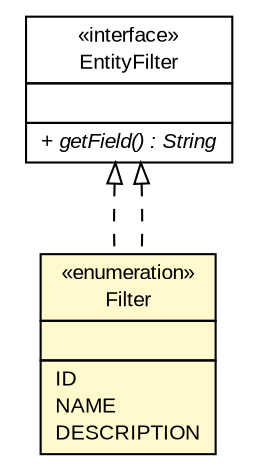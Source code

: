 #!/usr/local/bin/dot
#
# Class diagram 
# Generated by UMLGraph version R5_6-24-gf6e263 (http://www.umlgraph.org/)
#

digraph G {
	edge [fontname="arial",fontsize=10,labelfontname="arial",labelfontsize=10];
	node [fontname="arial",fontsize=10,shape=plaintext];
	nodesep=0.25;
	ranksep=0.5;
	// gov.sandia.cf.model.PIRTAdequacyColumnGuideline.Filter
	c313492 [label=<<table title="gov.sandia.cf.model.PIRTAdequacyColumnGuideline.Filter" border="0" cellborder="1" cellspacing="0" cellpadding="2" port="p" bgcolor="lemonChiffon" href="./PIRTAdequacyColumnGuideline.Filter.html">
		<tr><td><table border="0" cellspacing="0" cellpadding="1">
<tr><td align="center" balign="center"> &#171;enumeration&#187; </td></tr>
<tr><td align="center" balign="center"> Filter </td></tr>
		</table></td></tr>
		<tr><td><table border="0" cellspacing="0" cellpadding="1">
<tr><td align="left" balign="left">  </td></tr>
		</table></td></tr>
		<tr><td><table border="0" cellspacing="0" cellpadding="1">
<tr><td align="left" balign="left"> ID </td></tr>
<tr><td align="left" balign="left"> NAME </td></tr>
<tr><td align="left" balign="left"> DESCRIPTION </td></tr>
		</table></td></tr>
		</table>>, URL="./PIRTAdequacyColumnGuideline.Filter.html", fontname="arial", fontcolor="black", fontsize=10.0];
	// gov.sandia.cf.model.query.EntityFilter
	c313511 [label=<<table title="gov.sandia.cf.model.query.EntityFilter" border="0" cellborder="1" cellspacing="0" cellpadding="2" port="p" href="./query/EntityFilter.html">
		<tr><td><table border="0" cellspacing="0" cellpadding="1">
<tr><td align="center" balign="center"> &#171;interface&#187; </td></tr>
<tr><td align="center" balign="center"> EntityFilter </td></tr>
		</table></td></tr>
		<tr><td><table border="0" cellspacing="0" cellpadding="1">
<tr><td align="left" balign="left">  </td></tr>
		</table></td></tr>
		<tr><td><table border="0" cellspacing="0" cellpadding="1">
<tr><td align="left" balign="left"><font face="arial italic" point-size="10.0"> + getField() : String </font></td></tr>
		</table></td></tr>
		</table>>, URL="./query/EntityFilter.html", fontname="arial", fontcolor="black", fontsize=10.0];
	//gov.sandia.cf.model.PIRTAdequacyColumnGuideline.Filter implements gov.sandia.cf.model.query.EntityFilter
	c313511:p -> c313492:p [dir=back,arrowtail=empty,style=dashed];
	//gov.sandia.cf.model.PIRTAdequacyColumnGuideline.Filter implements gov.sandia.cf.model.query.EntityFilter
	c313511:p -> c313492:p [dir=back,arrowtail=empty,style=dashed];
}

